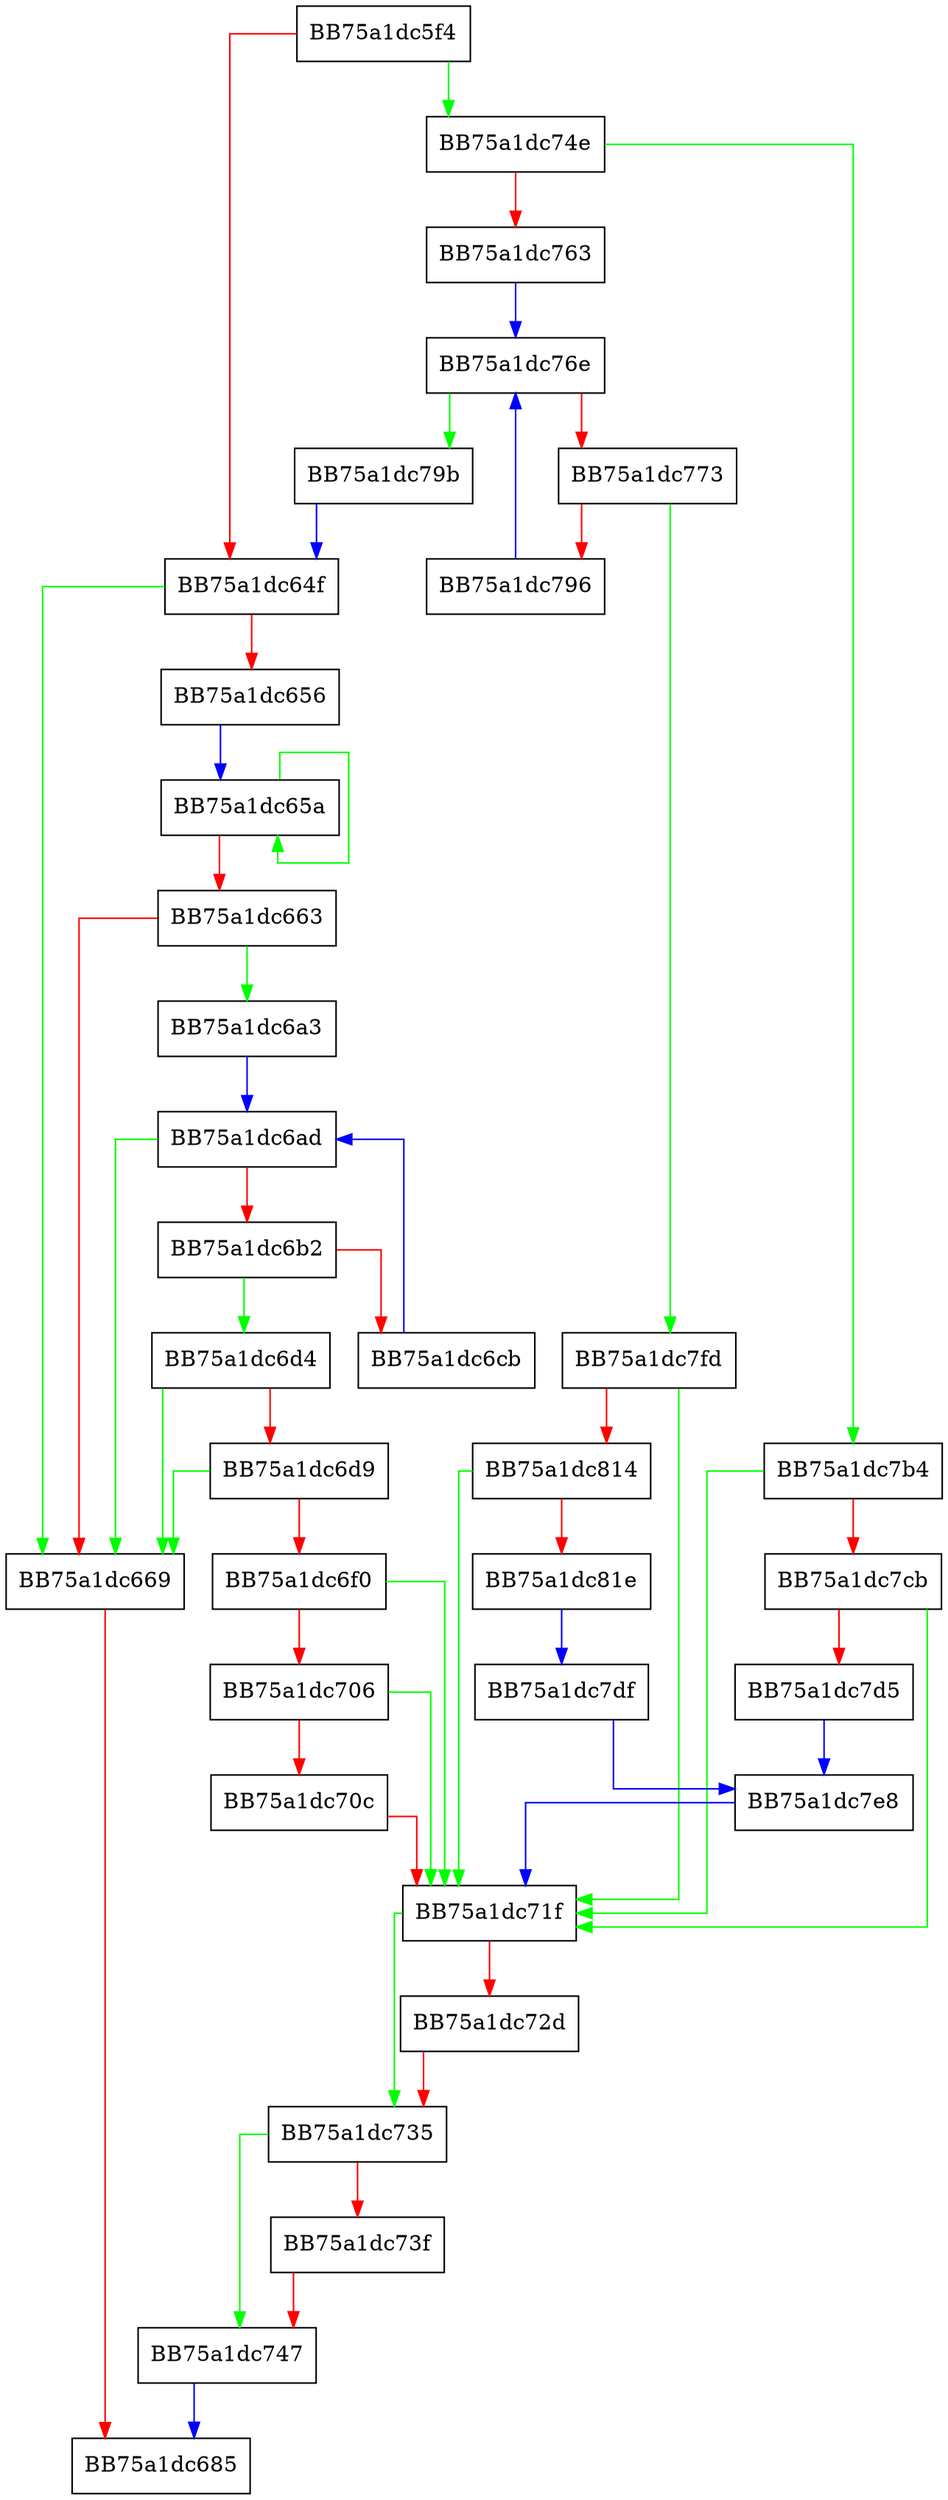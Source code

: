 digraph VirtualizeSimplePath {
  node [shape="box"];
  graph [splines=ortho];
  BB75a1dc5f4 -> BB75a1dc74e [color="green"];
  BB75a1dc5f4 -> BB75a1dc64f [color="red"];
  BB75a1dc64f -> BB75a1dc669 [color="green"];
  BB75a1dc64f -> BB75a1dc656 [color="red"];
  BB75a1dc656 -> BB75a1dc65a [color="blue"];
  BB75a1dc65a -> BB75a1dc65a [color="green"];
  BB75a1dc65a -> BB75a1dc663 [color="red"];
  BB75a1dc663 -> BB75a1dc6a3 [color="green"];
  BB75a1dc663 -> BB75a1dc669 [color="red"];
  BB75a1dc669 -> BB75a1dc685 [color="red"];
  BB75a1dc6a3 -> BB75a1dc6ad [color="blue"];
  BB75a1dc6ad -> BB75a1dc669 [color="green"];
  BB75a1dc6ad -> BB75a1dc6b2 [color="red"];
  BB75a1dc6b2 -> BB75a1dc6d4 [color="green"];
  BB75a1dc6b2 -> BB75a1dc6cb [color="red"];
  BB75a1dc6cb -> BB75a1dc6ad [color="blue"];
  BB75a1dc6d4 -> BB75a1dc669 [color="green"];
  BB75a1dc6d4 -> BB75a1dc6d9 [color="red"];
  BB75a1dc6d9 -> BB75a1dc669 [color="green"];
  BB75a1dc6d9 -> BB75a1dc6f0 [color="red"];
  BB75a1dc6f0 -> BB75a1dc71f [color="green"];
  BB75a1dc6f0 -> BB75a1dc706 [color="red"];
  BB75a1dc706 -> BB75a1dc71f [color="green"];
  BB75a1dc706 -> BB75a1dc70c [color="red"];
  BB75a1dc70c -> BB75a1dc71f [color="red"];
  BB75a1dc71f -> BB75a1dc735 [color="green"];
  BB75a1dc71f -> BB75a1dc72d [color="red"];
  BB75a1dc72d -> BB75a1dc735 [color="red"];
  BB75a1dc735 -> BB75a1dc747 [color="green"];
  BB75a1dc735 -> BB75a1dc73f [color="red"];
  BB75a1dc73f -> BB75a1dc747 [color="red"];
  BB75a1dc747 -> BB75a1dc685 [color="blue"];
  BB75a1dc74e -> BB75a1dc7b4 [color="green"];
  BB75a1dc74e -> BB75a1dc763 [color="red"];
  BB75a1dc763 -> BB75a1dc76e [color="blue"];
  BB75a1dc76e -> BB75a1dc79b [color="green"];
  BB75a1dc76e -> BB75a1dc773 [color="red"];
  BB75a1dc773 -> BB75a1dc7fd [color="green"];
  BB75a1dc773 -> BB75a1dc796 [color="red"];
  BB75a1dc796 -> BB75a1dc76e [color="blue"];
  BB75a1dc79b -> BB75a1dc64f [color="blue"];
  BB75a1dc7b4 -> BB75a1dc71f [color="green"];
  BB75a1dc7b4 -> BB75a1dc7cb [color="red"];
  BB75a1dc7cb -> BB75a1dc71f [color="green"];
  BB75a1dc7cb -> BB75a1dc7d5 [color="red"];
  BB75a1dc7d5 -> BB75a1dc7e8 [color="blue"];
  BB75a1dc7df -> BB75a1dc7e8 [color="blue"];
  BB75a1dc7e8 -> BB75a1dc71f [color="blue"];
  BB75a1dc7fd -> BB75a1dc71f [color="green"];
  BB75a1dc7fd -> BB75a1dc814 [color="red"];
  BB75a1dc814 -> BB75a1dc71f [color="green"];
  BB75a1dc814 -> BB75a1dc81e [color="red"];
  BB75a1dc81e -> BB75a1dc7df [color="blue"];
}